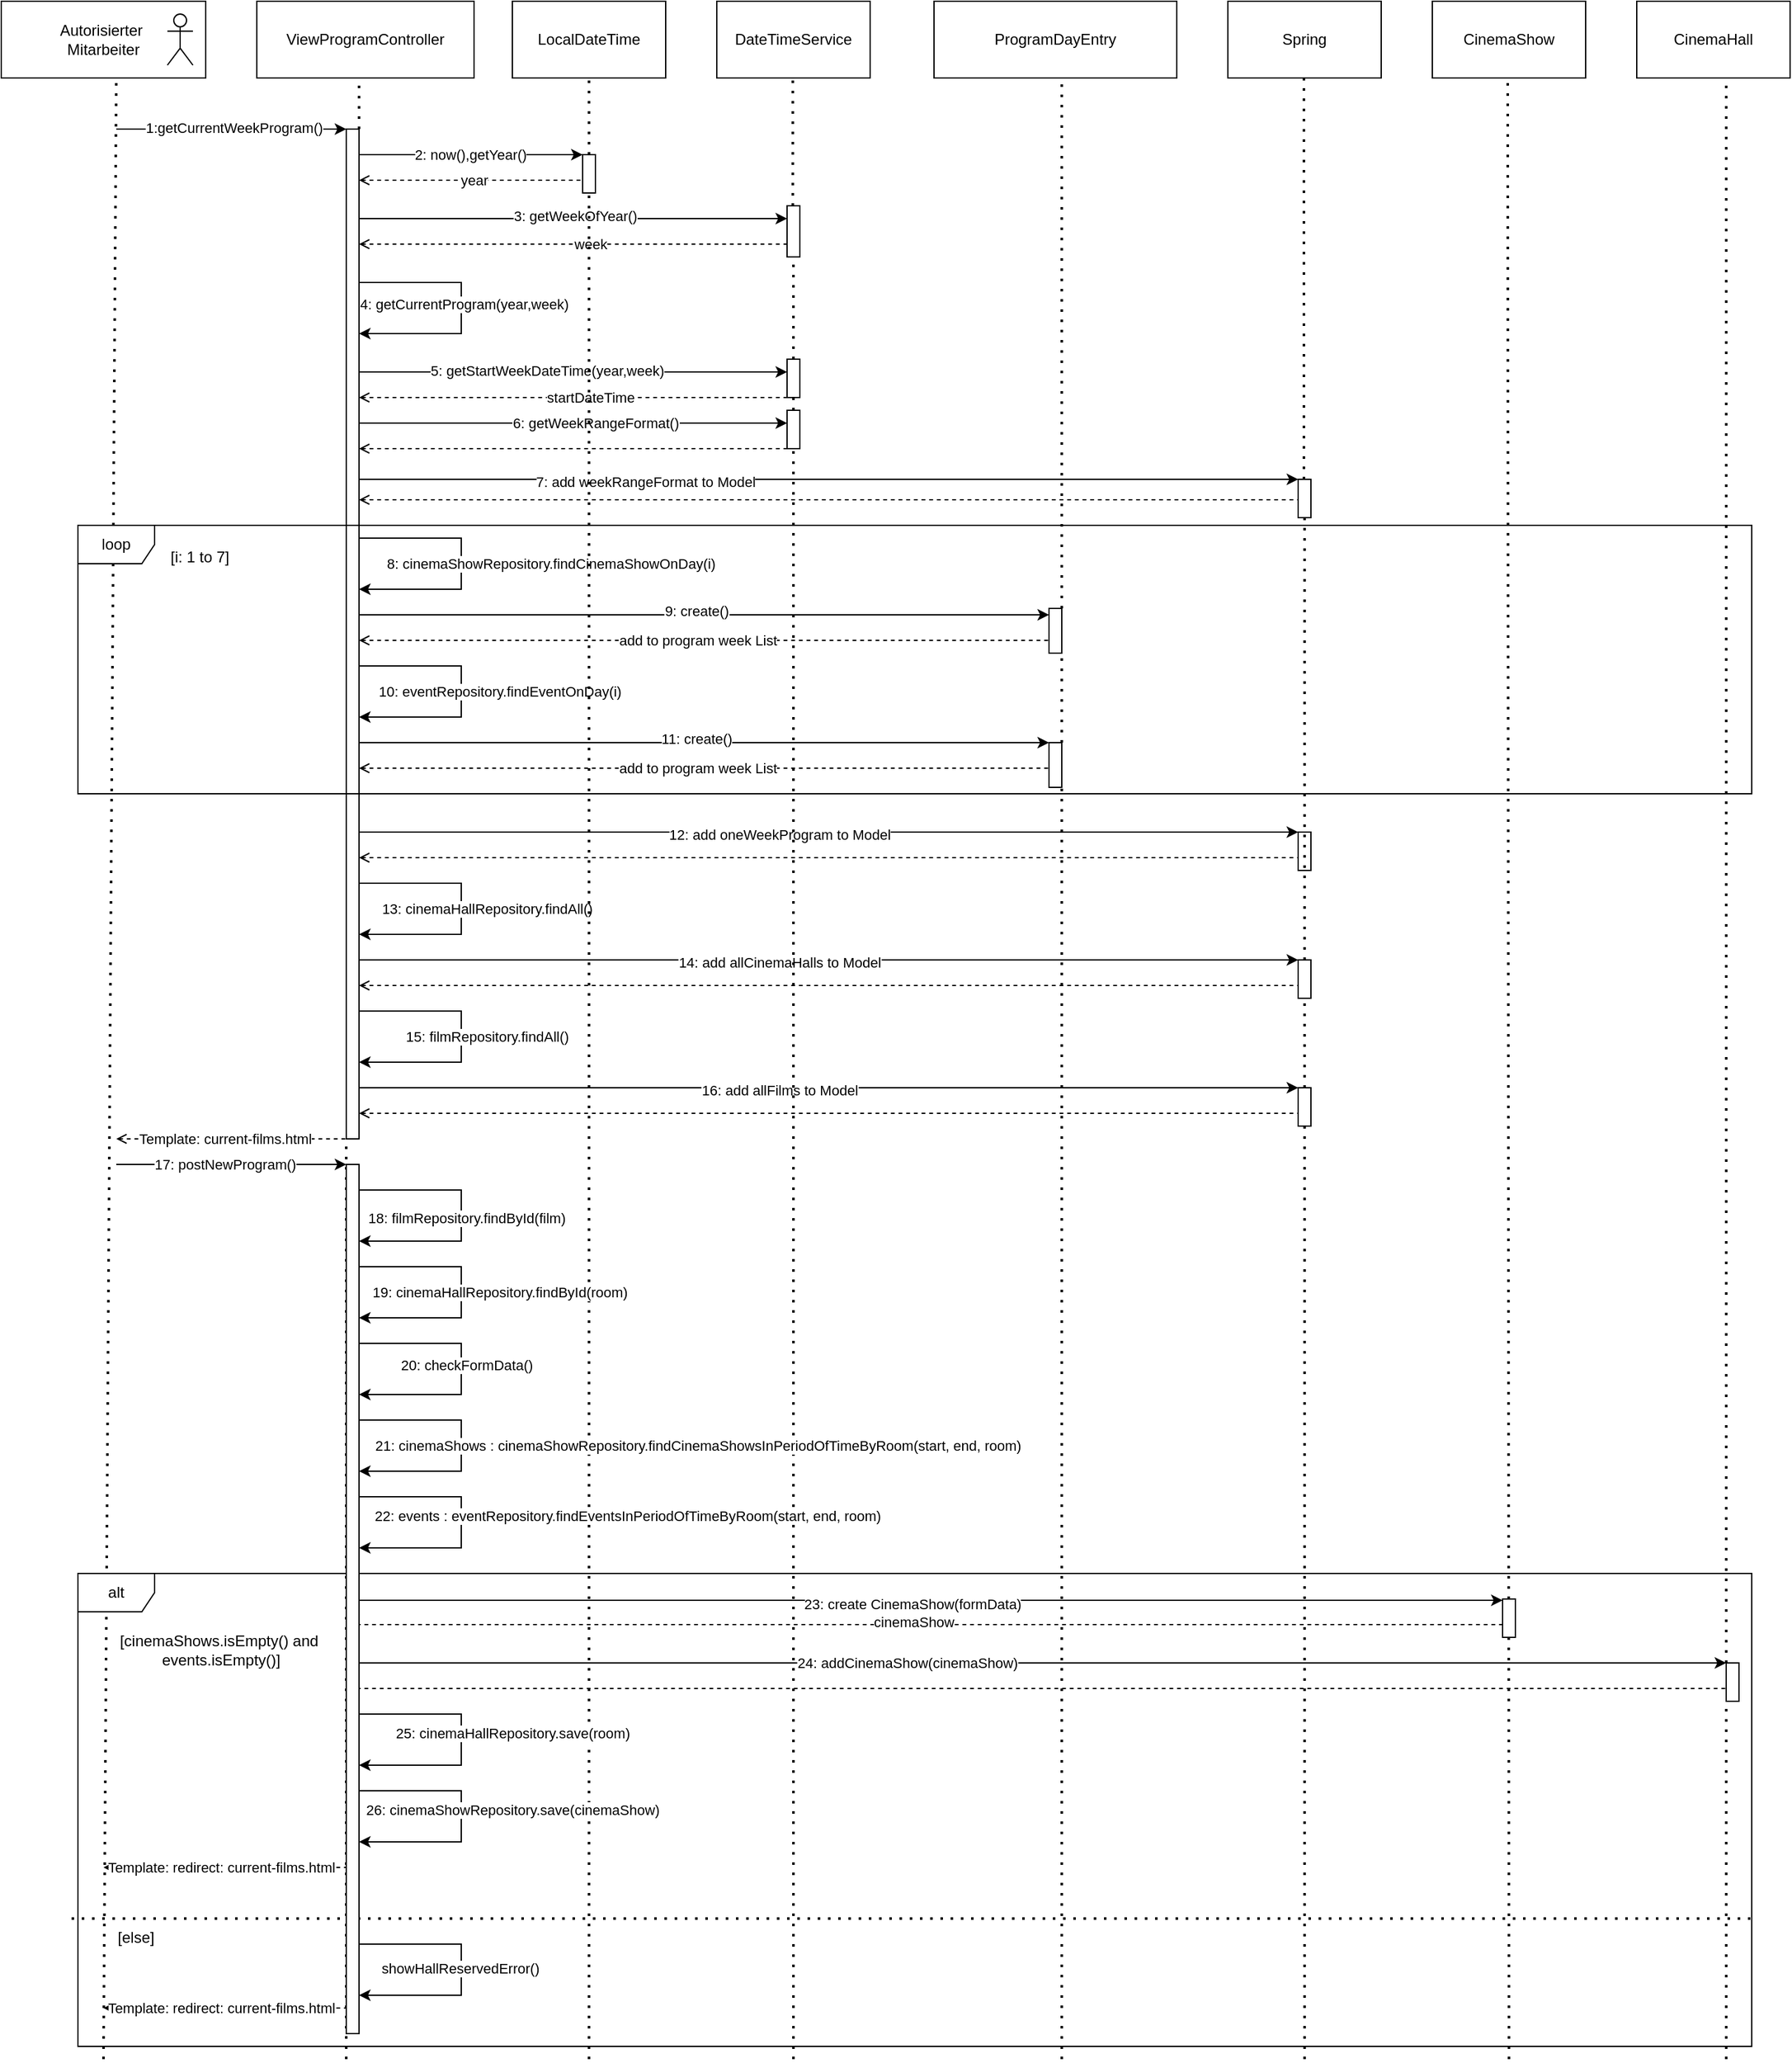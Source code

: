 <mxfile version="24.4.4" type="device">
  <diagram name="Seite-1" id="sp1rI4xeojst68DhzQmf">
    <mxGraphModel dx="1434" dy="754" grid="1" gridSize="10" guides="1" tooltips="1" connect="1" arrows="1" fold="1" page="1" pageScale="1" pageWidth="1169" pageHeight="827" math="0" shadow="0">
      <root>
        <mxCell id="0" />
        <mxCell id="1" parent="0" />
        <mxCell id="gqhiWl2v0TtvqMzt5mS7-1" value="Autorisierter&amp;nbsp;&lt;div&gt;Mitarbeiter&lt;/div&gt;" style="rounded=0;whiteSpace=wrap;html=1;" parent="1" vertex="1">
          <mxGeometry x="40" y="40" width="160" height="60" as="geometry" />
        </mxCell>
        <mxCell id="gqhiWl2v0TtvqMzt5mS7-2" value="" style="shape=umlActor;verticalLabelPosition=bottom;verticalAlign=top;html=1;outlineConnect=0;" parent="1" vertex="1">
          <mxGeometry x="170" y="50" width="20" height="40" as="geometry" />
        </mxCell>
        <mxCell id="gqhiWl2v0TtvqMzt5mS7-3" value="ViewProgramController" style="rounded=0;whiteSpace=wrap;html=1;" parent="1" vertex="1">
          <mxGeometry x="240" y="40" width="170" height="60" as="geometry" />
        </mxCell>
        <mxCell id="gqhiWl2v0TtvqMzt5mS7-4" value="DateTimeService" style="rounded=0;whiteSpace=wrap;html=1;" parent="1" vertex="1">
          <mxGeometry x="600" y="40" width="120" height="60" as="geometry" />
        </mxCell>
        <mxCell id="gqhiWl2v0TtvqMzt5mS7-5" value="Spring" style="rounded=0;whiteSpace=wrap;html=1;" parent="1" vertex="1">
          <mxGeometry x="1000" y="40" width="120" height="60" as="geometry" />
        </mxCell>
        <mxCell id="gqhiWl2v0TtvqMzt5mS7-6" value="ProgramDayEntry" style="rounded=0;whiteSpace=wrap;html=1;" parent="1" vertex="1">
          <mxGeometry x="770" y="40" width="190" height="60" as="geometry" />
        </mxCell>
        <mxCell id="gqhiWl2v0TtvqMzt5mS7-7" value="" style="endArrow=none;dashed=1;html=1;dashPattern=1 3;strokeWidth=2;rounded=0;" parent="1" edge="1">
          <mxGeometry width="50" height="50" relative="1" as="geometry">
            <mxPoint x="120" y="1650" as="sourcePoint" />
            <mxPoint x="130" y="100" as="targetPoint" />
          </mxGeometry>
        </mxCell>
        <mxCell id="gqhiWl2v0TtvqMzt5mS7-8" value="" style="endArrow=none;dashed=1;html=1;dashPattern=1 3;strokeWidth=2;rounded=0;" parent="1" source="gqhiWl2v0TtvqMzt5mS7-14" edge="1">
          <mxGeometry width="50" height="50" relative="1" as="geometry">
            <mxPoint x="320" y="800" as="sourcePoint" />
            <mxPoint x="320" y="100" as="targetPoint" />
          </mxGeometry>
        </mxCell>
        <mxCell id="gqhiWl2v0TtvqMzt5mS7-9" value="" style="endArrow=none;dashed=1;html=1;dashPattern=1 3;strokeWidth=2;rounded=0;" parent="1" source="gqhiWl2v0TtvqMzt5mS7-72" edge="1">
          <mxGeometry width="50" height="50" relative="1" as="geometry">
            <mxPoint x="660" y="1480" as="sourcePoint" />
            <mxPoint x="659.5" y="100" as="targetPoint" />
          </mxGeometry>
        </mxCell>
        <mxCell id="gqhiWl2v0TtvqMzt5mS7-10" value="" style="endArrow=none;dashed=1;html=1;dashPattern=1 3;strokeWidth=2;rounded=0;" parent="1" source="gqhiWl2v0TtvqMzt5mS7-138" edge="1">
          <mxGeometry width="50" height="50" relative="1" as="geometry">
            <mxPoint x="870" y="1650" as="sourcePoint" />
            <mxPoint x="870" y="100" as="targetPoint" />
          </mxGeometry>
        </mxCell>
        <mxCell id="gqhiWl2v0TtvqMzt5mS7-11" value="" style="endArrow=none;dashed=1;html=1;dashPattern=1 3;strokeWidth=2;rounded=0;" parent="1" source="gqhiWl2v0TtvqMzt5mS7-150" edge="1">
          <mxGeometry width="50" height="50" relative="1" as="geometry">
            <mxPoint x="1060" y="1650" as="sourcePoint" />
            <mxPoint x="1059.5" y="100" as="targetPoint" />
          </mxGeometry>
        </mxCell>
        <mxCell id="gqhiWl2v0TtvqMzt5mS7-12" value="" style="endArrow=classic;html=1;rounded=0;" parent="1" target="gqhiWl2v0TtvqMzt5mS7-14" edge="1">
          <mxGeometry width="50" height="50" relative="1" as="geometry">
            <mxPoint x="130" y="140" as="sourcePoint" />
            <mxPoint x="320" y="140" as="targetPoint" />
          </mxGeometry>
        </mxCell>
        <mxCell id="gqhiWl2v0TtvqMzt5mS7-16" value="1:getCurrentWeekProgram()" style="edgeLabel;html=1;align=center;verticalAlign=middle;resizable=0;points=[];" parent="gqhiWl2v0TtvqMzt5mS7-12" vertex="1" connectable="0">
          <mxGeometry x="0.022" y="1" relative="1" as="geometry">
            <mxPoint as="offset" />
          </mxGeometry>
        </mxCell>
        <mxCell id="gqhiWl2v0TtvqMzt5mS7-15" value="" style="endArrow=none;dashed=1;html=1;dashPattern=1 3;strokeWidth=2;rounded=0;" parent="1" target="gqhiWl2v0TtvqMzt5mS7-14" edge="1">
          <mxGeometry width="50" height="50" relative="1" as="geometry">
            <mxPoint x="310" y="1650" as="sourcePoint" />
            <mxPoint x="320" y="100" as="targetPoint" />
          </mxGeometry>
        </mxCell>
        <mxCell id="gqhiWl2v0TtvqMzt5mS7-14" value="" style="html=1;points=[[0,0,0,0,5],[0,1,0,0,-5],[1,0,0,0,5],[1,1,0,0,-5]];perimeter=orthogonalPerimeter;outlineConnect=0;targetShapes=umlLifeline;portConstraint=eastwest;newEdgeStyle={&quot;curved&quot;:0,&quot;rounded&quot;:0};" parent="1" vertex="1">
          <mxGeometry x="310" y="140" width="10" height="790" as="geometry" />
        </mxCell>
        <mxCell id="gqhiWl2v0TtvqMzt5mS7-19" value="LocalDateTime" style="rounded=0;whiteSpace=wrap;html=1;" parent="1" vertex="1">
          <mxGeometry x="440" y="40" width="120" height="60" as="geometry" />
        </mxCell>
        <mxCell id="gqhiWl2v0TtvqMzt5mS7-20" value="" style="endArrow=none;dashed=1;html=1;dashPattern=1 3;strokeWidth=2;rounded=0;" parent="1" source="gqhiWl2v0TtvqMzt5mS7-70" edge="1">
          <mxGeometry width="50" height="50" relative="1" as="geometry">
            <mxPoint x="500" y="1480" as="sourcePoint" />
            <mxPoint x="500" y="100" as="targetPoint" />
          </mxGeometry>
        </mxCell>
        <mxCell id="gqhiWl2v0TtvqMzt5mS7-21" value="" style="endArrow=classic;html=1;rounded=0;" parent="1" target="gqhiWl2v0TtvqMzt5mS7-70" edge="1">
          <mxGeometry width="50" height="50" relative="1" as="geometry">
            <mxPoint x="320" y="160" as="sourcePoint" />
            <mxPoint x="500" y="160" as="targetPoint" />
          </mxGeometry>
        </mxCell>
        <mxCell id="gqhiWl2v0TtvqMzt5mS7-22" value="2: now(),getYear()" style="edgeLabel;html=1;align=center;verticalAlign=middle;resizable=0;points=[];" parent="gqhiWl2v0TtvqMzt5mS7-21" vertex="1" connectable="0">
          <mxGeometry x="0.222" y="-3" relative="1" as="geometry">
            <mxPoint x="-20" y="-3" as="offset" />
          </mxGeometry>
        </mxCell>
        <mxCell id="gqhiWl2v0TtvqMzt5mS7-24" value="" style="endArrow=none;dashed=1;html=1;rounded=0;startArrow=open;startFill=0;" parent="1" edge="1">
          <mxGeometry width="50" height="50" relative="1" as="geometry">
            <mxPoint x="320" y="180" as="sourcePoint" />
            <mxPoint x="500" y="180" as="targetPoint" />
          </mxGeometry>
        </mxCell>
        <mxCell id="gqhiWl2v0TtvqMzt5mS7-25" value="year" style="edgeLabel;html=1;align=center;verticalAlign=middle;resizable=0;points=[];" parent="gqhiWl2v0TtvqMzt5mS7-24" vertex="1" connectable="0">
          <mxGeometry x="0.133" y="3" relative="1" as="geometry">
            <mxPoint x="-12" y="3" as="offset" />
          </mxGeometry>
        </mxCell>
        <mxCell id="gqhiWl2v0TtvqMzt5mS7-26" value="" style="endArrow=classic;html=1;rounded=0;" parent="1" target="gqhiWl2v0TtvqMzt5mS7-72" edge="1">
          <mxGeometry width="50" height="50" relative="1" as="geometry">
            <mxPoint x="320" y="210" as="sourcePoint" />
            <mxPoint x="660" y="210" as="targetPoint" />
          </mxGeometry>
        </mxCell>
        <mxCell id="gqhiWl2v0TtvqMzt5mS7-27" value="3: getWeekOfYear()" style="edgeLabel;html=1;align=center;verticalAlign=middle;resizable=0;points=[];" parent="gqhiWl2v0TtvqMzt5mS7-26" vertex="1" connectable="0">
          <mxGeometry x="-0.288" y="2" relative="1" as="geometry">
            <mxPoint x="49" as="offset" />
          </mxGeometry>
        </mxCell>
        <mxCell id="gqhiWl2v0TtvqMzt5mS7-29" value="" style="endArrow=none;dashed=1;html=1;rounded=0;startArrow=open;startFill=0;" parent="1" source="gqhiWl2v0TtvqMzt5mS7-14" edge="1">
          <mxGeometry width="50" height="50" relative="1" as="geometry">
            <mxPoint x="480" y="230" as="sourcePoint" />
            <mxPoint x="660" y="230" as="targetPoint" />
          </mxGeometry>
        </mxCell>
        <mxCell id="gqhiWl2v0TtvqMzt5mS7-30" value="week" style="edgeLabel;html=1;align=center;verticalAlign=middle;resizable=0;points=[];" parent="gqhiWl2v0TtvqMzt5mS7-29" vertex="1" connectable="0">
          <mxGeometry x="0.133" y="3" relative="1" as="geometry">
            <mxPoint x="-12" y="3" as="offset" />
          </mxGeometry>
        </mxCell>
        <mxCell id="gqhiWl2v0TtvqMzt5mS7-31" value="" style="endArrow=classic;html=1;rounded=0;" parent="1" target="gqhiWl2v0TtvqMzt5mS7-14" edge="1">
          <mxGeometry width="50" height="50" relative="1" as="geometry">
            <mxPoint x="320" y="260" as="sourcePoint" />
            <mxPoint x="410" y="290" as="targetPoint" />
            <Array as="points">
              <mxPoint x="400" y="260" />
              <mxPoint x="400" y="300" />
            </Array>
          </mxGeometry>
        </mxCell>
        <mxCell id="gqhiWl2v0TtvqMzt5mS7-32" value="4: getCurrentProgram(year,week)" style="edgeLabel;html=1;align=center;verticalAlign=middle;resizable=0;points=[];" parent="gqhiWl2v0TtvqMzt5mS7-31" vertex="1" connectable="0">
          <mxGeometry x="-0.03" y="2" relative="1" as="geometry">
            <mxPoint as="offset" />
          </mxGeometry>
        </mxCell>
        <mxCell id="gqhiWl2v0TtvqMzt5mS7-33" value="" style="endArrow=classic;html=1;rounded=0;" parent="1" target="gqhiWl2v0TtvqMzt5mS7-74" edge="1">
          <mxGeometry width="50" height="50" relative="1" as="geometry">
            <mxPoint x="320" y="330" as="sourcePoint" />
            <mxPoint x="660" y="330" as="targetPoint" />
          </mxGeometry>
        </mxCell>
        <mxCell id="gqhiWl2v0TtvqMzt5mS7-34" value="5: getStartWeekDateTime(year,week)" style="edgeLabel;html=1;align=center;verticalAlign=middle;resizable=0;points=[];" parent="gqhiWl2v0TtvqMzt5mS7-33" vertex="1" connectable="0">
          <mxGeometry x="-0.123" y="1" relative="1" as="geometry">
            <mxPoint as="offset" />
          </mxGeometry>
        </mxCell>
        <mxCell id="gqhiWl2v0TtvqMzt5mS7-35" value="" style="endArrow=none;dashed=1;html=1;rounded=0;startArrow=open;startFill=0;" parent="1" edge="1">
          <mxGeometry width="50" height="50" relative="1" as="geometry">
            <mxPoint x="320" y="350" as="sourcePoint" />
            <mxPoint x="660" y="350" as="targetPoint" />
          </mxGeometry>
        </mxCell>
        <mxCell id="gqhiWl2v0TtvqMzt5mS7-36" value="startDateTime" style="edgeLabel;html=1;align=center;verticalAlign=middle;resizable=0;points=[];" parent="gqhiWl2v0TtvqMzt5mS7-35" vertex="1" connectable="0">
          <mxGeometry x="0.133" y="3" relative="1" as="geometry">
            <mxPoint x="-12" y="3" as="offset" />
          </mxGeometry>
        </mxCell>
        <mxCell id="gqhiWl2v0TtvqMzt5mS7-38" value="" style="endArrow=classic;html=1;rounded=0;" parent="1" target="gqhiWl2v0TtvqMzt5mS7-76" edge="1">
          <mxGeometry width="50" height="50" relative="1" as="geometry">
            <mxPoint x="320" y="370" as="sourcePoint" />
            <mxPoint x="660" y="370" as="targetPoint" />
          </mxGeometry>
        </mxCell>
        <mxCell id="gqhiWl2v0TtvqMzt5mS7-39" value="6: getWeekRangeFormat()" style="edgeLabel;html=1;align=center;verticalAlign=middle;resizable=0;points=[];" parent="gqhiWl2v0TtvqMzt5mS7-38" vertex="1" connectable="0">
          <mxGeometry x="0.1" relative="1" as="geometry">
            <mxPoint as="offset" />
          </mxGeometry>
        </mxCell>
        <mxCell id="gqhiWl2v0TtvqMzt5mS7-40" value="" style="endArrow=none;dashed=1;html=1;rounded=0;startArrow=open;startFill=0;" parent="1" edge="1">
          <mxGeometry width="50" height="50" relative="1" as="geometry">
            <mxPoint x="320" y="390" as="sourcePoint" />
            <mxPoint x="660" y="390" as="targetPoint" />
          </mxGeometry>
        </mxCell>
        <mxCell id="gqhiWl2v0TtvqMzt5mS7-42" value="" style="endArrow=classic;html=1;rounded=0;" parent="1" target="gqhiWl2v0TtvqMzt5mS7-150" edge="1">
          <mxGeometry width="50" height="50" relative="1" as="geometry">
            <mxPoint x="320" y="414" as="sourcePoint" />
            <mxPoint x="1060" y="414" as="targetPoint" />
          </mxGeometry>
        </mxCell>
        <mxCell id="gqhiWl2v0TtvqMzt5mS7-43" value="7: add weekRangeFormat to Model" style="edgeLabel;html=1;align=center;verticalAlign=middle;resizable=0;points=[];" parent="gqhiWl2v0TtvqMzt5mS7-42" vertex="1" connectable="0">
          <mxGeometry x="-0.392" y="-2" relative="1" as="geometry">
            <mxPoint as="offset" />
          </mxGeometry>
        </mxCell>
        <mxCell id="gqhiWl2v0TtvqMzt5mS7-44" value="" style="endArrow=none;dashed=1;html=1;rounded=0;startArrow=open;startFill=0;" parent="1" source="gqhiWl2v0TtvqMzt5mS7-14" edge="1">
          <mxGeometry width="50" height="50" relative="1" as="geometry">
            <mxPoint x="720" y="430" as="sourcePoint" />
            <mxPoint x="1060" y="430" as="targetPoint" />
          </mxGeometry>
        </mxCell>
        <mxCell id="gqhiWl2v0TtvqMzt5mS7-45" value="loop" style="shape=umlFrame;whiteSpace=wrap;html=1;pointerEvents=0;" parent="1" vertex="1">
          <mxGeometry x="100" y="450" width="1310" height="210" as="geometry" />
        </mxCell>
        <mxCell id="gqhiWl2v0TtvqMzt5mS7-46" value="[i: 1 to 7]" style="text;html=1;align=center;verticalAlign=middle;resizable=0;points=[];autosize=1;strokeColor=none;fillColor=none;" parent="1" vertex="1">
          <mxGeometry x="160" y="460" width="70" height="30" as="geometry" />
        </mxCell>
        <mxCell id="gqhiWl2v0TtvqMzt5mS7-48" value="" style="endArrow=classic;html=1;rounded=0;" parent="1" target="gqhiWl2v0TtvqMzt5mS7-14" edge="1">
          <mxGeometry width="50" height="50" relative="1" as="geometry">
            <mxPoint x="320" y="460" as="sourcePoint" />
            <mxPoint x="370" y="500" as="targetPoint" />
            <Array as="points">
              <mxPoint x="400" y="460" />
              <mxPoint x="400" y="500" />
            </Array>
          </mxGeometry>
        </mxCell>
        <mxCell id="gqhiWl2v0TtvqMzt5mS7-49" value="8: cinemaShowRepository.findCinemaShowOnDay(i)" style="edgeLabel;html=1;align=center;verticalAlign=middle;resizable=0;points=[];" parent="gqhiWl2v0TtvqMzt5mS7-48" vertex="1" connectable="0">
          <mxGeometry x="0.05" y="-3" relative="1" as="geometry">
            <mxPoint x="73" y="-5" as="offset" />
          </mxGeometry>
        </mxCell>
        <mxCell id="gqhiWl2v0TtvqMzt5mS7-50" value="" style="endArrow=classic;html=1;rounded=0;" parent="1" target="gqhiWl2v0TtvqMzt5mS7-142" edge="1">
          <mxGeometry width="50" height="50" relative="1" as="geometry">
            <mxPoint x="320" y="690" as="sourcePoint" />
            <mxPoint x="1060" y="690" as="targetPoint" />
          </mxGeometry>
        </mxCell>
        <mxCell id="gqhiWl2v0TtvqMzt5mS7-51" value="12: add oneWeekProgram to Model" style="edgeLabel;html=1;align=center;verticalAlign=middle;resizable=0;points=[];" parent="gqhiWl2v0TtvqMzt5mS7-50" vertex="1" connectable="0">
          <mxGeometry x="-0.392" y="-2" relative="1" as="geometry">
            <mxPoint x="105" as="offset" />
          </mxGeometry>
        </mxCell>
        <mxCell id="gqhiWl2v0TtvqMzt5mS7-52" value="" style="endArrow=classic;html=1;rounded=0;" parent="1" edge="1">
          <mxGeometry width="50" height="50" relative="1" as="geometry">
            <mxPoint x="320" y="560" as="sourcePoint" />
            <mxPoint x="320" y="600" as="targetPoint" />
            <Array as="points">
              <mxPoint x="400" y="560" />
              <mxPoint x="400" y="600" />
            </Array>
          </mxGeometry>
        </mxCell>
        <mxCell id="gqhiWl2v0TtvqMzt5mS7-53" value="10: eventRepository.findEventOnDay(i)" style="edgeLabel;html=1;align=center;verticalAlign=middle;resizable=0;points=[];" parent="gqhiWl2v0TtvqMzt5mS7-52" vertex="1" connectable="0">
          <mxGeometry x="0.05" y="-3" relative="1" as="geometry">
            <mxPoint x="33" y="-5" as="offset" />
          </mxGeometry>
        </mxCell>
        <mxCell id="gqhiWl2v0TtvqMzt5mS7-54" value="" style="endArrow=none;dashed=1;html=1;rounded=0;startArrow=open;startFill=0;" parent="1" edge="1">
          <mxGeometry width="50" height="50" relative="1" as="geometry">
            <mxPoint x="320" y="710" as="sourcePoint" />
            <mxPoint x="1060" y="710" as="targetPoint" />
          </mxGeometry>
        </mxCell>
        <mxCell id="gqhiWl2v0TtvqMzt5mS7-55" value="" style="endArrow=classic;html=1;rounded=0;" parent="1" edge="1">
          <mxGeometry width="50" height="50" relative="1" as="geometry">
            <mxPoint x="320" y="730" as="sourcePoint" />
            <mxPoint x="320" y="770" as="targetPoint" />
            <Array as="points">
              <mxPoint x="400" y="730" />
              <mxPoint x="400" y="770" />
            </Array>
          </mxGeometry>
        </mxCell>
        <mxCell id="gqhiWl2v0TtvqMzt5mS7-56" value="13: cinemaHallRepository.findAll()" style="edgeLabel;html=1;align=center;verticalAlign=middle;resizable=0;points=[];" parent="gqhiWl2v0TtvqMzt5mS7-55" vertex="1" connectable="0">
          <mxGeometry x="0.05" y="-3" relative="1" as="geometry">
            <mxPoint x="23" y="-5" as="offset" />
          </mxGeometry>
        </mxCell>
        <mxCell id="gqhiWl2v0TtvqMzt5mS7-57" value="" style="endArrow=classic;html=1;rounded=0;" parent="1" target="gqhiWl2v0TtvqMzt5mS7-143" edge="1">
          <mxGeometry width="50" height="50" relative="1" as="geometry">
            <mxPoint x="320" y="790" as="sourcePoint" />
            <mxPoint x="1060" y="790" as="targetPoint" />
          </mxGeometry>
        </mxCell>
        <mxCell id="gqhiWl2v0TtvqMzt5mS7-58" value="14: add allCinemaHalls to Model" style="edgeLabel;html=1;align=center;verticalAlign=middle;resizable=0;points=[];" parent="gqhiWl2v0TtvqMzt5mS7-57" vertex="1" connectable="0">
          <mxGeometry x="-0.392" y="-2" relative="1" as="geometry">
            <mxPoint x="105" as="offset" />
          </mxGeometry>
        </mxCell>
        <mxCell id="gqhiWl2v0TtvqMzt5mS7-59" value="" style="endArrow=none;dashed=1;html=1;rounded=0;startArrow=open;startFill=0;" parent="1" edge="1">
          <mxGeometry width="50" height="50" relative="1" as="geometry">
            <mxPoint x="320" y="810" as="sourcePoint" />
            <mxPoint x="1060" y="810" as="targetPoint" />
          </mxGeometry>
        </mxCell>
        <mxCell id="gqhiWl2v0TtvqMzt5mS7-60" value="" style="endArrow=classic;html=1;rounded=0;" parent="1" edge="1">
          <mxGeometry width="50" height="50" relative="1" as="geometry">
            <mxPoint x="320" y="830" as="sourcePoint" />
            <mxPoint x="320" y="870" as="targetPoint" />
            <Array as="points">
              <mxPoint x="400" y="830" />
              <mxPoint x="400" y="870" />
            </Array>
          </mxGeometry>
        </mxCell>
        <mxCell id="gqhiWl2v0TtvqMzt5mS7-61" value="15: filmRepository.findAll()" style="edgeLabel;html=1;align=center;verticalAlign=middle;resizable=0;points=[];" parent="gqhiWl2v0TtvqMzt5mS7-60" vertex="1" connectable="0">
          <mxGeometry x="0.05" y="-3" relative="1" as="geometry">
            <mxPoint x="23" y="-5" as="offset" />
          </mxGeometry>
        </mxCell>
        <mxCell id="gqhiWl2v0TtvqMzt5mS7-63" value="" style="endArrow=classic;html=1;rounded=0;" parent="1" target="gqhiWl2v0TtvqMzt5mS7-145" edge="1">
          <mxGeometry width="50" height="50" relative="1" as="geometry">
            <mxPoint x="320" y="890" as="sourcePoint" />
            <mxPoint x="1060" y="890" as="targetPoint" />
          </mxGeometry>
        </mxCell>
        <mxCell id="gqhiWl2v0TtvqMzt5mS7-64" value="16: add allFilms to Model" style="edgeLabel;html=1;align=center;verticalAlign=middle;resizable=0;points=[];" parent="gqhiWl2v0TtvqMzt5mS7-63" vertex="1" connectable="0">
          <mxGeometry x="-0.392" y="-2" relative="1" as="geometry">
            <mxPoint x="105" as="offset" />
          </mxGeometry>
        </mxCell>
        <mxCell id="gqhiWl2v0TtvqMzt5mS7-65" value="" style="endArrow=none;dashed=1;html=1;rounded=0;startArrow=open;startFill=0;" parent="1" edge="1">
          <mxGeometry width="50" height="50" relative="1" as="geometry">
            <mxPoint x="320" y="910" as="sourcePoint" />
            <mxPoint x="1060" y="910" as="targetPoint" />
          </mxGeometry>
        </mxCell>
        <mxCell id="gqhiWl2v0TtvqMzt5mS7-66" value="" style="endArrow=none;dashed=1;html=1;rounded=0;startArrow=open;startFill=0;" parent="1" edge="1">
          <mxGeometry width="50" height="50" relative="1" as="geometry">
            <mxPoint x="130" y="930" as="sourcePoint" />
            <mxPoint x="310" y="930" as="targetPoint" />
          </mxGeometry>
        </mxCell>
        <mxCell id="gqhiWl2v0TtvqMzt5mS7-67" value="Template: current-films.html" style="edgeLabel;html=1;align=center;verticalAlign=middle;resizable=0;points=[];" parent="gqhiWl2v0TtvqMzt5mS7-66" vertex="1" connectable="0">
          <mxGeometry x="0.356" y="-2" relative="1" as="geometry">
            <mxPoint x="-37" y="-2" as="offset" />
          </mxGeometry>
        </mxCell>
        <mxCell id="gqhiWl2v0TtvqMzt5mS7-68" value="" style="endArrow=classic;html=1;rounded=0;" parent="1" edge="1">
          <mxGeometry width="50" height="50" relative="1" as="geometry">
            <mxPoint x="130" y="950" as="sourcePoint" />
            <mxPoint x="310" y="950" as="targetPoint" />
          </mxGeometry>
        </mxCell>
        <mxCell id="gqhiWl2v0TtvqMzt5mS7-69" value="17: postNewProgram()" style="edgeLabel;html=1;align=center;verticalAlign=middle;resizable=0;points=[];" parent="gqhiWl2v0TtvqMzt5mS7-68" vertex="1" connectable="0">
          <mxGeometry x="-0.478" relative="1" as="geometry">
            <mxPoint x="38" as="offset" />
          </mxGeometry>
        </mxCell>
        <mxCell id="gqhiWl2v0TtvqMzt5mS7-71" value="" style="endArrow=none;dashed=1;html=1;dashPattern=1 3;strokeWidth=2;rounded=0;" parent="1" target="gqhiWl2v0TtvqMzt5mS7-70" edge="1">
          <mxGeometry width="50" height="50" relative="1" as="geometry">
            <mxPoint x="500" y="1650" as="sourcePoint" />
            <mxPoint x="500" y="100" as="targetPoint" />
          </mxGeometry>
        </mxCell>
        <mxCell id="gqhiWl2v0TtvqMzt5mS7-70" value="" style="html=1;points=[[0,0,0,0,5],[0,1,0,0,-5],[1,0,0,0,5],[1,1,0,0,-5]];perimeter=orthogonalPerimeter;outlineConnect=0;targetShapes=umlLifeline;portConstraint=eastwest;newEdgeStyle={&quot;curved&quot;:0,&quot;rounded&quot;:0};" parent="1" vertex="1">
          <mxGeometry x="495" y="160" width="10" height="30" as="geometry" />
        </mxCell>
        <mxCell id="gqhiWl2v0TtvqMzt5mS7-73" value="" style="endArrow=none;dashed=1;html=1;dashPattern=1 3;strokeWidth=2;rounded=0;" parent="1" source="gqhiWl2v0TtvqMzt5mS7-74" target="gqhiWl2v0TtvqMzt5mS7-72" edge="1">
          <mxGeometry width="50" height="50" relative="1" as="geometry">
            <mxPoint x="660" y="1480" as="sourcePoint" />
            <mxPoint x="659.5" y="100" as="targetPoint" />
          </mxGeometry>
        </mxCell>
        <mxCell id="gqhiWl2v0TtvqMzt5mS7-72" value="" style="html=1;points=[[0,0,0,0,5],[0,1,0,0,-5],[1,0,0,0,5],[1,1,0,0,-5]];perimeter=orthogonalPerimeter;outlineConnect=0;targetShapes=umlLifeline;portConstraint=eastwest;newEdgeStyle={&quot;curved&quot;:0,&quot;rounded&quot;:0};" parent="1" vertex="1">
          <mxGeometry x="655" y="200" width="10" height="40" as="geometry" />
        </mxCell>
        <mxCell id="gqhiWl2v0TtvqMzt5mS7-75" value="" style="endArrow=none;dashed=1;html=1;dashPattern=1 3;strokeWidth=2;rounded=0;" parent="1" source="gqhiWl2v0TtvqMzt5mS7-76" target="gqhiWl2v0TtvqMzt5mS7-74" edge="1">
          <mxGeometry width="50" height="50" relative="1" as="geometry">
            <mxPoint x="660" y="1480" as="sourcePoint" />
            <mxPoint x="660" y="240" as="targetPoint" />
          </mxGeometry>
        </mxCell>
        <mxCell id="gqhiWl2v0TtvqMzt5mS7-74" value="" style="html=1;points=[[0,0,0,0,5],[0,1,0,0,-5],[1,0,0,0,5],[1,1,0,0,-5]];perimeter=orthogonalPerimeter;outlineConnect=0;targetShapes=umlLifeline;portConstraint=eastwest;newEdgeStyle={&quot;curved&quot;:0,&quot;rounded&quot;:0};" parent="1" vertex="1">
          <mxGeometry x="655" y="320" width="10" height="30" as="geometry" />
        </mxCell>
        <mxCell id="gqhiWl2v0TtvqMzt5mS7-77" value="" style="endArrow=none;dashed=1;html=1;dashPattern=1 3;strokeWidth=2;rounded=0;" parent="1" target="gqhiWl2v0TtvqMzt5mS7-76" edge="1">
          <mxGeometry width="50" height="50" relative="1" as="geometry">
            <mxPoint x="660" y="1650" as="sourcePoint" />
            <mxPoint x="660" y="350" as="targetPoint" />
          </mxGeometry>
        </mxCell>
        <mxCell id="gqhiWl2v0TtvqMzt5mS7-76" value="" style="html=1;points=[[0,0,0,0,5],[0,1,0,0,-5],[1,0,0,0,5],[1,1,0,0,-5]];perimeter=orthogonalPerimeter;outlineConnect=0;targetShapes=umlLifeline;portConstraint=eastwest;newEdgeStyle={&quot;curved&quot;:0,&quot;rounded&quot;:0};" parent="1" vertex="1">
          <mxGeometry x="655" y="360" width="10" height="30" as="geometry" />
        </mxCell>
        <mxCell id="gqhiWl2v0TtvqMzt5mS7-88" value="" style="endArrow=classic;html=1;rounded=0;" parent="1" target="gqhiWl2v0TtvqMzt5mS7-138" edge="1">
          <mxGeometry width="50" height="50" relative="1" as="geometry">
            <mxPoint x="320" y="520" as="sourcePoint" />
            <mxPoint x="870" y="520" as="targetPoint" />
          </mxGeometry>
        </mxCell>
        <mxCell id="gqhiWl2v0TtvqMzt5mS7-89" value="9: create()" style="edgeLabel;html=1;align=center;verticalAlign=middle;resizable=0;points=[];" parent="gqhiWl2v0TtvqMzt5mS7-88" vertex="1" connectable="0">
          <mxGeometry x="0.313" y="3" relative="1" as="geometry">
            <mxPoint x="-91" as="offset" />
          </mxGeometry>
        </mxCell>
        <mxCell id="gqhiWl2v0TtvqMzt5mS7-91" value="" style="endArrow=none;dashed=1;html=1;rounded=0;startArrow=open;startFill=0;" parent="1" edge="1">
          <mxGeometry width="50" height="50" relative="1" as="geometry">
            <mxPoint x="320" y="540" as="sourcePoint" />
            <mxPoint x="870" y="540" as="targetPoint" />
          </mxGeometry>
        </mxCell>
        <mxCell id="gqhiWl2v0TtvqMzt5mS7-92" value="add to program week List" style="edgeLabel;html=1;align=center;verticalAlign=middle;resizable=0;points=[];" parent="gqhiWl2v0TtvqMzt5mS7-91" vertex="1" connectable="0">
          <mxGeometry x="-0.044" y="3" relative="1" as="geometry">
            <mxPoint x="2" y="3" as="offset" />
          </mxGeometry>
        </mxCell>
        <mxCell id="gqhiWl2v0TtvqMzt5mS7-93" value="" style="endArrow=classic;html=1;rounded=0;" parent="1" target="gqhiWl2v0TtvqMzt5mS7-140" edge="1">
          <mxGeometry width="50" height="50" relative="1" as="geometry">
            <mxPoint x="320" y="620" as="sourcePoint" />
            <mxPoint x="870" y="620" as="targetPoint" />
          </mxGeometry>
        </mxCell>
        <mxCell id="gqhiWl2v0TtvqMzt5mS7-94" value="11: create()" style="edgeLabel;html=1;align=center;verticalAlign=middle;resizable=0;points=[];" parent="gqhiWl2v0TtvqMzt5mS7-93" vertex="1" connectable="0">
          <mxGeometry x="0.313" y="3" relative="1" as="geometry">
            <mxPoint x="-91" as="offset" />
          </mxGeometry>
        </mxCell>
        <mxCell id="gqhiWl2v0TtvqMzt5mS7-95" value="" style="endArrow=none;dashed=1;html=1;rounded=0;startArrow=open;startFill=0;" parent="1" edge="1">
          <mxGeometry width="50" height="50" relative="1" as="geometry">
            <mxPoint x="320" y="640" as="sourcePoint" />
            <mxPoint x="870" y="640" as="targetPoint" />
          </mxGeometry>
        </mxCell>
        <mxCell id="gqhiWl2v0TtvqMzt5mS7-96" value="add to program week List" style="edgeLabel;html=1;align=center;verticalAlign=middle;resizable=0;points=[];" parent="gqhiWl2v0TtvqMzt5mS7-95" vertex="1" connectable="0">
          <mxGeometry x="-0.044" y="3" relative="1" as="geometry">
            <mxPoint x="2" y="3" as="offset" />
          </mxGeometry>
        </mxCell>
        <mxCell id="gqhiWl2v0TtvqMzt5mS7-97" value="" style="endArrow=classic;html=1;rounded=0;" parent="1" target="gqhiWl2v0TtvqMzt5mS7-135" edge="1">
          <mxGeometry width="50" height="50" relative="1" as="geometry">
            <mxPoint x="310" y="1090" as="sourcePoint" />
            <mxPoint x="310" y="1130" as="targetPoint" />
            <Array as="points">
              <mxPoint x="400" y="1090" />
              <mxPoint x="400" y="1130" />
            </Array>
          </mxGeometry>
        </mxCell>
        <mxCell id="gqhiWl2v0TtvqMzt5mS7-98" value="20: checkFormData()" style="edgeLabel;html=1;align=center;verticalAlign=middle;resizable=0;points=[];" parent="gqhiWl2v0TtvqMzt5mS7-97" vertex="1" connectable="0">
          <mxGeometry x="0.018" y="4" relative="1" as="geometry">
            <mxPoint as="offset" />
          </mxGeometry>
        </mxCell>
        <mxCell id="gqhiWl2v0TtvqMzt5mS7-99" value="" style="endArrow=classic;html=1;rounded=0;" parent="1" source="gqhiWl2v0TtvqMzt5mS7-135" target="gqhiWl2v0TtvqMzt5mS7-135" edge="1">
          <mxGeometry width="50" height="50" relative="1" as="geometry">
            <mxPoint x="310" y="970" as="sourcePoint" />
            <mxPoint x="310" y="1010" as="targetPoint" />
            <Array as="points">
              <mxPoint x="400" y="970" />
              <mxPoint x="400" y="1010" />
            </Array>
          </mxGeometry>
        </mxCell>
        <mxCell id="gqhiWl2v0TtvqMzt5mS7-100" value="18: filmRepository.findById(film)" style="edgeLabel;html=1;align=center;verticalAlign=middle;resizable=0;points=[];" parent="gqhiWl2v0TtvqMzt5mS7-99" vertex="1" connectable="0">
          <mxGeometry x="0.018" y="4" relative="1" as="geometry">
            <mxPoint as="offset" />
          </mxGeometry>
        </mxCell>
        <mxCell id="gqhiWl2v0TtvqMzt5mS7-101" value="" style="endArrow=classic;html=1;rounded=0;" parent="1" target="gqhiWl2v0TtvqMzt5mS7-135" edge="1">
          <mxGeometry width="50" height="50" relative="1" as="geometry">
            <mxPoint x="310" y="1030" as="sourcePoint" />
            <mxPoint x="310" y="1070" as="targetPoint" />
            <Array as="points">
              <mxPoint x="400" y="1030" />
              <mxPoint x="400" y="1070" />
            </Array>
          </mxGeometry>
        </mxCell>
        <mxCell id="gqhiWl2v0TtvqMzt5mS7-102" value="19: cinemaHallRepository.findById(room)" style="edgeLabel;html=1;align=center;verticalAlign=middle;resizable=0;points=[];" parent="gqhiWl2v0TtvqMzt5mS7-101" vertex="1" connectable="0">
          <mxGeometry x="0.018" y="4" relative="1" as="geometry">
            <mxPoint x="26" y="3" as="offset" />
          </mxGeometry>
        </mxCell>
        <mxCell id="gqhiWl2v0TtvqMzt5mS7-103" value="" style="endArrow=classic;html=1;rounded=0;" parent="1" target="gqhiWl2v0TtvqMzt5mS7-135" edge="1">
          <mxGeometry width="50" height="50" relative="1" as="geometry">
            <mxPoint x="310" y="1150" as="sourcePoint" />
            <mxPoint x="310" y="1190" as="targetPoint" />
            <Array as="points">
              <mxPoint x="400" y="1150" />
              <mxPoint x="400" y="1190" />
            </Array>
          </mxGeometry>
        </mxCell>
        <mxCell id="gqhiWl2v0TtvqMzt5mS7-104" value="21: cinemaShows : cinemaShowRepository.findCinemaShowsInPeriodOfTimeByRoom(start, end, room)" style="edgeLabel;html=1;align=center;verticalAlign=middle;resizable=0;points=[];" parent="gqhiWl2v0TtvqMzt5mS7-103" vertex="1" connectable="0">
          <mxGeometry x="0.018" y="4" relative="1" as="geometry">
            <mxPoint x="181" y="3" as="offset" />
          </mxGeometry>
        </mxCell>
        <mxCell id="gqhiWl2v0TtvqMzt5mS7-105" value="" style="endArrow=classic;html=1;rounded=0;" parent="1" target="gqhiWl2v0TtvqMzt5mS7-135" edge="1">
          <mxGeometry width="50" height="50" relative="1" as="geometry">
            <mxPoint x="310" y="1210" as="sourcePoint" />
            <mxPoint x="310" y="1250" as="targetPoint" />
            <Array as="points">
              <mxPoint x="400" y="1210" />
              <mxPoint x="400" y="1250" />
            </Array>
          </mxGeometry>
        </mxCell>
        <mxCell id="gqhiWl2v0TtvqMzt5mS7-106" value="22: events : eventRepository.findEventsInPeriodOfTimeByRoom(start, end, room)" style="edgeLabel;html=1;align=center;verticalAlign=middle;resizable=0;points=[];" parent="gqhiWl2v0TtvqMzt5mS7-105" vertex="1" connectable="0">
          <mxGeometry x="0.018" y="4" relative="1" as="geometry">
            <mxPoint x="126" y="-2" as="offset" />
          </mxGeometry>
        </mxCell>
        <mxCell id="gqhiWl2v0TtvqMzt5mS7-107" value="CinemaShow" style="rounded=0;whiteSpace=wrap;html=1;" parent="1" vertex="1">
          <mxGeometry x="1160" y="40" width="120" height="60" as="geometry" />
        </mxCell>
        <mxCell id="gqhiWl2v0TtvqMzt5mS7-108" value="" style="endArrow=none;dashed=1;html=1;dashPattern=1 3;strokeWidth=2;rounded=0;" parent="1" edge="1">
          <mxGeometry width="50" height="50" relative="1" as="geometry">
            <mxPoint x="1220" y="1650" as="sourcePoint" />
            <mxPoint x="1219" y="100" as="targetPoint" />
          </mxGeometry>
        </mxCell>
        <mxCell id="gqhiWl2v0TtvqMzt5mS7-109" value="" style="endArrow=classic;html=1;rounded=0;" parent="1" target="gqhiWl2v0TtvqMzt5mS7-147" edge="1">
          <mxGeometry width="50" height="50" relative="1" as="geometry">
            <mxPoint x="310" y="1291" as="sourcePoint" />
            <mxPoint x="1220" y="1290" as="targetPoint" />
          </mxGeometry>
        </mxCell>
        <mxCell id="gqhiWl2v0TtvqMzt5mS7-110" value="23: create CinemaShow(formData)" style="edgeLabel;html=1;align=center;verticalAlign=middle;resizable=0;points=[];" parent="gqhiWl2v0TtvqMzt5mS7-109" vertex="1" connectable="0">
          <mxGeometry x="-0.022" y="-3" relative="1" as="geometry">
            <mxPoint as="offset" />
          </mxGeometry>
        </mxCell>
        <mxCell id="gqhiWl2v0TtvqMzt5mS7-111" value="" style="endArrow=none;dashed=1;html=1;rounded=0;startArrow=open;startFill=0;" parent="1" edge="1">
          <mxGeometry width="50" height="50" relative="1" as="geometry">
            <mxPoint x="310" y="1310" as="sourcePoint" />
            <mxPoint x="1220" y="1310" as="targetPoint" />
          </mxGeometry>
        </mxCell>
        <mxCell id="gqhiWl2v0TtvqMzt5mS7-113" value="cinemaShow" style="edgeLabel;html=1;align=center;verticalAlign=middle;resizable=0;points=[];" parent="gqhiWl2v0TtvqMzt5mS7-111" vertex="1" connectable="0">
          <mxGeometry x="-0.024" y="2" relative="1" as="geometry">
            <mxPoint as="offset" />
          </mxGeometry>
        </mxCell>
        <mxCell id="gqhiWl2v0TtvqMzt5mS7-115" value="CinemaHall" style="rounded=0;whiteSpace=wrap;html=1;" parent="1" vertex="1">
          <mxGeometry x="1320" y="40" width="120" height="60" as="geometry" />
        </mxCell>
        <mxCell id="gqhiWl2v0TtvqMzt5mS7-116" value="" style="endArrow=none;dashed=1;html=1;dashPattern=1 3;strokeWidth=2;rounded=0;" parent="1" source="gqhiWl2v0TtvqMzt5mS7-148" edge="1">
          <mxGeometry width="50" height="50" relative="1" as="geometry">
            <mxPoint x="1390" y="1650" as="sourcePoint" />
            <mxPoint x="1390" y="100" as="targetPoint" />
          </mxGeometry>
        </mxCell>
        <mxCell id="gqhiWl2v0TtvqMzt5mS7-117" value="" style="endArrow=classic;html=1;rounded=0;" parent="1" target="gqhiWl2v0TtvqMzt5mS7-148" edge="1">
          <mxGeometry width="50" height="50" relative="1" as="geometry">
            <mxPoint x="310" y="1340" as="sourcePoint" />
            <mxPoint x="1390" y="1340" as="targetPoint" />
          </mxGeometry>
        </mxCell>
        <mxCell id="gqhiWl2v0TtvqMzt5mS7-118" value="24: addCinemaShow(cinemaShow)" style="edgeLabel;html=1;align=center;verticalAlign=middle;resizable=0;points=[];" parent="gqhiWl2v0TtvqMzt5mS7-117" vertex="1" connectable="0">
          <mxGeometry x="-0.187" y="-4" relative="1" as="geometry">
            <mxPoint y="-4" as="offset" />
          </mxGeometry>
        </mxCell>
        <mxCell id="gqhiWl2v0TtvqMzt5mS7-119" value="" style="endArrow=none;dashed=1;html=1;rounded=0;startArrow=open;startFill=0;" parent="1" edge="1">
          <mxGeometry width="50" height="50" relative="1" as="geometry">
            <mxPoint x="310" y="1360" as="sourcePoint" />
            <mxPoint x="1390" y="1360" as="targetPoint" />
          </mxGeometry>
        </mxCell>
        <mxCell id="gqhiWl2v0TtvqMzt5mS7-121" value="" style="endArrow=classic;html=1;rounded=0;" parent="1" target="gqhiWl2v0TtvqMzt5mS7-135" edge="1">
          <mxGeometry width="50" height="50" relative="1" as="geometry">
            <mxPoint x="310" y="1380" as="sourcePoint" />
            <mxPoint x="310" y="1420" as="targetPoint" />
            <Array as="points">
              <mxPoint x="400" y="1380" />
              <mxPoint x="400" y="1420" />
            </Array>
          </mxGeometry>
        </mxCell>
        <mxCell id="gqhiWl2v0TtvqMzt5mS7-122" value="25: cinemaHallRepository.save(room)" style="edgeLabel;html=1;align=center;verticalAlign=middle;resizable=0;points=[];" parent="gqhiWl2v0TtvqMzt5mS7-121" vertex="1" connectable="0">
          <mxGeometry x="0.018" y="4" relative="1" as="geometry">
            <mxPoint x="36" y="-2" as="offset" />
          </mxGeometry>
        </mxCell>
        <mxCell id="gqhiWl2v0TtvqMzt5mS7-123" value="" style="endArrow=classic;html=1;rounded=0;" parent="1" target="gqhiWl2v0TtvqMzt5mS7-135" edge="1">
          <mxGeometry width="50" height="50" relative="1" as="geometry">
            <mxPoint x="310" y="1440" as="sourcePoint" />
            <mxPoint x="310" y="1480" as="targetPoint" />
            <Array as="points">
              <mxPoint x="400" y="1440" />
              <mxPoint x="400" y="1480" />
            </Array>
          </mxGeometry>
        </mxCell>
        <mxCell id="gqhiWl2v0TtvqMzt5mS7-124" value="26: cinemaShowRepository.save(cinemaShow)" style="edgeLabel;html=1;align=center;verticalAlign=middle;resizable=0;points=[];" parent="gqhiWl2v0TtvqMzt5mS7-123" vertex="1" connectable="0">
          <mxGeometry x="0.018" y="4" relative="1" as="geometry">
            <mxPoint x="36" y="-2" as="offset" />
          </mxGeometry>
        </mxCell>
        <mxCell id="gqhiWl2v0TtvqMzt5mS7-125" value="" style="endArrow=none;dashed=1;html=1;rounded=0;startArrow=open;startFill=0;" parent="1" edge="1">
          <mxGeometry width="50" height="50" relative="1" as="geometry">
            <mxPoint x="120" y="1500" as="sourcePoint" />
            <mxPoint x="310" y="1500" as="targetPoint" />
          </mxGeometry>
        </mxCell>
        <mxCell id="gqhiWl2v0TtvqMzt5mS7-126" value="Template: redirect: current-films.html" style="edgeLabel;html=1;align=center;verticalAlign=middle;resizable=0;points=[];" parent="gqhiWl2v0TtvqMzt5mS7-125" vertex="1" connectable="0">
          <mxGeometry x="0.356" y="-2" relative="1" as="geometry">
            <mxPoint x="-37" y="-2" as="offset" />
          </mxGeometry>
        </mxCell>
        <mxCell id="gqhiWl2v0TtvqMzt5mS7-127" value="" style="endArrow=none;dashed=1;html=1;dashPattern=1 3;strokeWidth=2;rounded=0;" parent="1" edge="1">
          <mxGeometry width="50" height="50" relative="1" as="geometry">
            <mxPoint x="95" y="1540" as="sourcePoint" />
            <mxPoint x="1410" y="1540" as="targetPoint" />
          </mxGeometry>
        </mxCell>
        <mxCell id="gqhiWl2v0TtvqMzt5mS7-128" value="" style="endArrow=classic;html=1;rounded=0;" parent="1" target="gqhiWl2v0TtvqMzt5mS7-135" edge="1">
          <mxGeometry width="50" height="50" relative="1" as="geometry">
            <mxPoint x="310" y="1560" as="sourcePoint" />
            <mxPoint x="310" y="1600" as="targetPoint" />
            <Array as="points">
              <mxPoint x="400" y="1560" />
              <mxPoint x="400" y="1600" />
            </Array>
          </mxGeometry>
        </mxCell>
        <mxCell id="gqhiWl2v0TtvqMzt5mS7-129" value="showHallReservedError()" style="edgeLabel;html=1;align=center;verticalAlign=middle;resizable=0;points=[];" parent="gqhiWl2v0TtvqMzt5mS7-128" vertex="1" connectable="0">
          <mxGeometry x="0.036" y="-1" relative="1" as="geometry">
            <mxPoint as="offset" />
          </mxGeometry>
        </mxCell>
        <mxCell id="gqhiWl2v0TtvqMzt5mS7-130" value="alt" style="shape=umlFrame;whiteSpace=wrap;html=1;pointerEvents=0;" parent="1" vertex="1">
          <mxGeometry x="100" y="1270" width="1310" height="370" as="geometry" />
        </mxCell>
        <mxCell id="gqhiWl2v0TtvqMzt5mS7-131" value="[else]" style="text;html=1;align=center;verticalAlign=middle;resizable=0;points=[];autosize=1;strokeColor=none;fillColor=none;" parent="1" vertex="1">
          <mxGeometry x="120" y="1540" width="50" height="30" as="geometry" />
        </mxCell>
        <mxCell id="gqhiWl2v0TtvqMzt5mS7-132" value="[cinemaShows.isEmpty() and&lt;div&gt;&amp;nbsp;events.isEmpty()]&lt;/div&gt;" style="text;html=1;align=center;verticalAlign=middle;resizable=0;points=[];autosize=1;strokeColor=none;fillColor=none;" parent="1" vertex="1">
          <mxGeometry x="120" y="1310" width="180" height="40" as="geometry" />
        </mxCell>
        <mxCell id="gqhiWl2v0TtvqMzt5mS7-133" value="" style="endArrow=none;dashed=1;html=1;rounded=0;startArrow=open;startFill=0;" parent="1" edge="1">
          <mxGeometry width="50" height="50" relative="1" as="geometry">
            <mxPoint x="120" y="1610" as="sourcePoint" />
            <mxPoint x="310" y="1610" as="targetPoint" />
          </mxGeometry>
        </mxCell>
        <mxCell id="gqhiWl2v0TtvqMzt5mS7-134" value="Template: redirect: current-films.html" style="edgeLabel;html=1;align=center;verticalAlign=middle;resizable=0;points=[];" parent="gqhiWl2v0TtvqMzt5mS7-133" vertex="1" connectable="0">
          <mxGeometry x="0.356" y="-2" relative="1" as="geometry">
            <mxPoint x="-37" y="-2" as="offset" />
          </mxGeometry>
        </mxCell>
        <mxCell id="gqhiWl2v0TtvqMzt5mS7-136" value="" style="endArrow=classic;html=1;rounded=0;" parent="1" target="gqhiWl2v0TtvqMzt5mS7-135" edge="1">
          <mxGeometry width="50" height="50" relative="1" as="geometry">
            <mxPoint x="310" y="970" as="sourcePoint" />
            <mxPoint x="310" y="1010" as="targetPoint" />
            <Array as="points" />
          </mxGeometry>
        </mxCell>
        <mxCell id="gqhiWl2v0TtvqMzt5mS7-135" value="" style="html=1;points=[[0,0,0,0,5],[0,1,0,0,-5],[1,0,0,0,5],[1,1,0,0,-5]];perimeter=orthogonalPerimeter;outlineConnect=0;targetShapes=umlLifeline;portConstraint=eastwest;newEdgeStyle={&quot;curved&quot;:0,&quot;rounded&quot;:0};" parent="1" vertex="1">
          <mxGeometry x="310" y="950" width="10" height="680" as="geometry" />
        </mxCell>
        <mxCell id="gqhiWl2v0TtvqMzt5mS7-139" value="" style="endArrow=none;dashed=1;html=1;dashPattern=1 3;strokeWidth=2;rounded=0;" parent="1" edge="1">
          <mxGeometry width="50" height="50" relative="1" as="geometry">
            <mxPoint x="870" y="620" as="sourcePoint" />
            <mxPoint x="870" y="550" as="targetPoint" />
          </mxGeometry>
        </mxCell>
        <mxCell id="gqhiWl2v0TtvqMzt5mS7-138" value="" style="html=1;points=[[0,0,0,0,5],[0,1,0,0,-5],[1,0,0,0,5],[1,1,0,0,-5]];perimeter=orthogonalPerimeter;outlineConnect=0;targetShapes=umlLifeline;portConstraint=eastwest;newEdgeStyle={&quot;curved&quot;:0,&quot;rounded&quot;:0};" parent="1" vertex="1">
          <mxGeometry x="860" y="515" width="10" height="35" as="geometry" />
        </mxCell>
        <mxCell id="gqhiWl2v0TtvqMzt5mS7-141" value="" style="endArrow=none;dashed=1;html=1;dashPattern=1 3;strokeWidth=2;rounded=0;" parent="1" target="gqhiWl2v0TtvqMzt5mS7-140" edge="1">
          <mxGeometry width="50" height="50" relative="1" as="geometry">
            <mxPoint x="870" y="1650" as="sourcePoint" />
            <mxPoint x="870" y="550" as="targetPoint" />
          </mxGeometry>
        </mxCell>
        <mxCell id="gqhiWl2v0TtvqMzt5mS7-140" value="" style="html=1;points=[[0,0,0,0,5],[0,1,0,0,-5],[1,0,0,0,5],[1,1,0,0,-5]];perimeter=orthogonalPerimeter;outlineConnect=0;targetShapes=umlLifeline;portConstraint=eastwest;newEdgeStyle={&quot;curved&quot;:0,&quot;rounded&quot;:0};" parent="1" vertex="1">
          <mxGeometry x="860" y="620" width="10" height="35" as="geometry" />
        </mxCell>
        <mxCell id="gqhiWl2v0TtvqMzt5mS7-142" value="" style="html=1;points=[[0,0,0,0,5],[0,1,0,0,-5],[1,0,0,0,5],[1,1,0,0,-5]];perimeter=orthogonalPerimeter;outlineConnect=0;targetShapes=umlLifeline;portConstraint=eastwest;newEdgeStyle={&quot;curved&quot;:0,&quot;rounded&quot;:0};" parent="1" vertex="1">
          <mxGeometry x="1055" y="690" width="10" height="30" as="geometry" />
        </mxCell>
        <mxCell id="gqhiWl2v0TtvqMzt5mS7-144" value="" style="endArrow=none;dashed=1;html=1;dashPattern=1 3;strokeWidth=2;rounded=0;" parent="1" source="gqhiWl2v0TtvqMzt5mS7-145" target="gqhiWl2v0TtvqMzt5mS7-143" edge="1">
          <mxGeometry width="50" height="50" relative="1" as="geometry">
            <mxPoint x="1060" y="1650" as="sourcePoint" />
            <mxPoint x="1059.5" y="100" as="targetPoint" />
          </mxGeometry>
        </mxCell>
        <mxCell id="gqhiWl2v0TtvqMzt5mS7-143" value="" style="html=1;points=[[0,0,0,0,5],[0,1,0,0,-5],[1,0,0,0,5],[1,1,0,0,-5]];perimeter=orthogonalPerimeter;outlineConnect=0;targetShapes=umlLifeline;portConstraint=eastwest;newEdgeStyle={&quot;curved&quot;:0,&quot;rounded&quot;:0};" parent="1" vertex="1">
          <mxGeometry x="1055" y="790" width="10" height="30" as="geometry" />
        </mxCell>
        <mxCell id="gqhiWl2v0TtvqMzt5mS7-146" value="" style="endArrow=none;dashed=1;html=1;dashPattern=1 3;strokeWidth=2;rounded=0;" parent="1" target="gqhiWl2v0TtvqMzt5mS7-145" edge="1">
          <mxGeometry width="50" height="50" relative="1" as="geometry">
            <mxPoint x="1060" y="1650" as="sourcePoint" />
            <mxPoint x="1060" y="820" as="targetPoint" />
          </mxGeometry>
        </mxCell>
        <mxCell id="gqhiWl2v0TtvqMzt5mS7-145" value="" style="html=1;points=[[0,0,0,0,5],[0,1,0,0,-5],[1,0,0,0,5],[1,1,0,0,-5]];perimeter=orthogonalPerimeter;outlineConnect=0;targetShapes=umlLifeline;portConstraint=eastwest;newEdgeStyle={&quot;curved&quot;:0,&quot;rounded&quot;:0};" parent="1" vertex="1">
          <mxGeometry x="1055" y="890" width="10" height="30" as="geometry" />
        </mxCell>
        <mxCell id="gqhiWl2v0TtvqMzt5mS7-147" value="" style="html=1;points=[[0,0,0,0,5],[0,1,0,0,-5],[1,0,0,0,5],[1,1,0,0,-5]];perimeter=orthogonalPerimeter;outlineConnect=0;targetShapes=umlLifeline;portConstraint=eastwest;newEdgeStyle={&quot;curved&quot;:0,&quot;rounded&quot;:0};" parent="1" vertex="1">
          <mxGeometry x="1215" y="1290" width="10" height="30" as="geometry" />
        </mxCell>
        <mxCell id="gqhiWl2v0TtvqMzt5mS7-149" value="" style="endArrow=none;dashed=1;html=1;dashPattern=1 3;strokeWidth=2;rounded=0;" parent="1" target="gqhiWl2v0TtvqMzt5mS7-148" edge="1">
          <mxGeometry width="50" height="50" relative="1" as="geometry">
            <mxPoint x="1390" y="1650" as="sourcePoint" />
            <mxPoint x="1390" y="100" as="targetPoint" />
          </mxGeometry>
        </mxCell>
        <mxCell id="gqhiWl2v0TtvqMzt5mS7-148" value="" style="html=1;points=[[0,0,0,0,5],[0,1,0,0,-5],[1,0,0,0,5],[1,1,0,0,-5]];perimeter=orthogonalPerimeter;outlineConnect=0;targetShapes=umlLifeline;portConstraint=eastwest;newEdgeStyle={&quot;curved&quot;:0,&quot;rounded&quot;:0};" parent="1" vertex="1">
          <mxGeometry x="1390" y="1340" width="10" height="30" as="geometry" />
        </mxCell>
        <mxCell id="gqhiWl2v0TtvqMzt5mS7-151" value="" style="endArrow=none;dashed=1;html=1;dashPattern=1 3;strokeWidth=2;rounded=0;" parent="1" source="gqhiWl2v0TtvqMzt5mS7-143" target="gqhiWl2v0TtvqMzt5mS7-150" edge="1">
          <mxGeometry width="50" height="50" relative="1" as="geometry">
            <mxPoint x="1060" y="790" as="sourcePoint" />
            <mxPoint x="1059.5" y="100" as="targetPoint" />
          </mxGeometry>
        </mxCell>
        <mxCell id="gqhiWl2v0TtvqMzt5mS7-150" value="" style="html=1;points=[[0,0,0,0,5],[0,1,0,0,-5],[1,0,0,0,5],[1,1,0,0,-5]];perimeter=orthogonalPerimeter;outlineConnect=0;targetShapes=umlLifeline;portConstraint=eastwest;newEdgeStyle={&quot;curved&quot;:0,&quot;rounded&quot;:0};" parent="1" vertex="1">
          <mxGeometry x="1055" y="414" width="10" height="30" as="geometry" />
        </mxCell>
      </root>
    </mxGraphModel>
  </diagram>
</mxfile>
